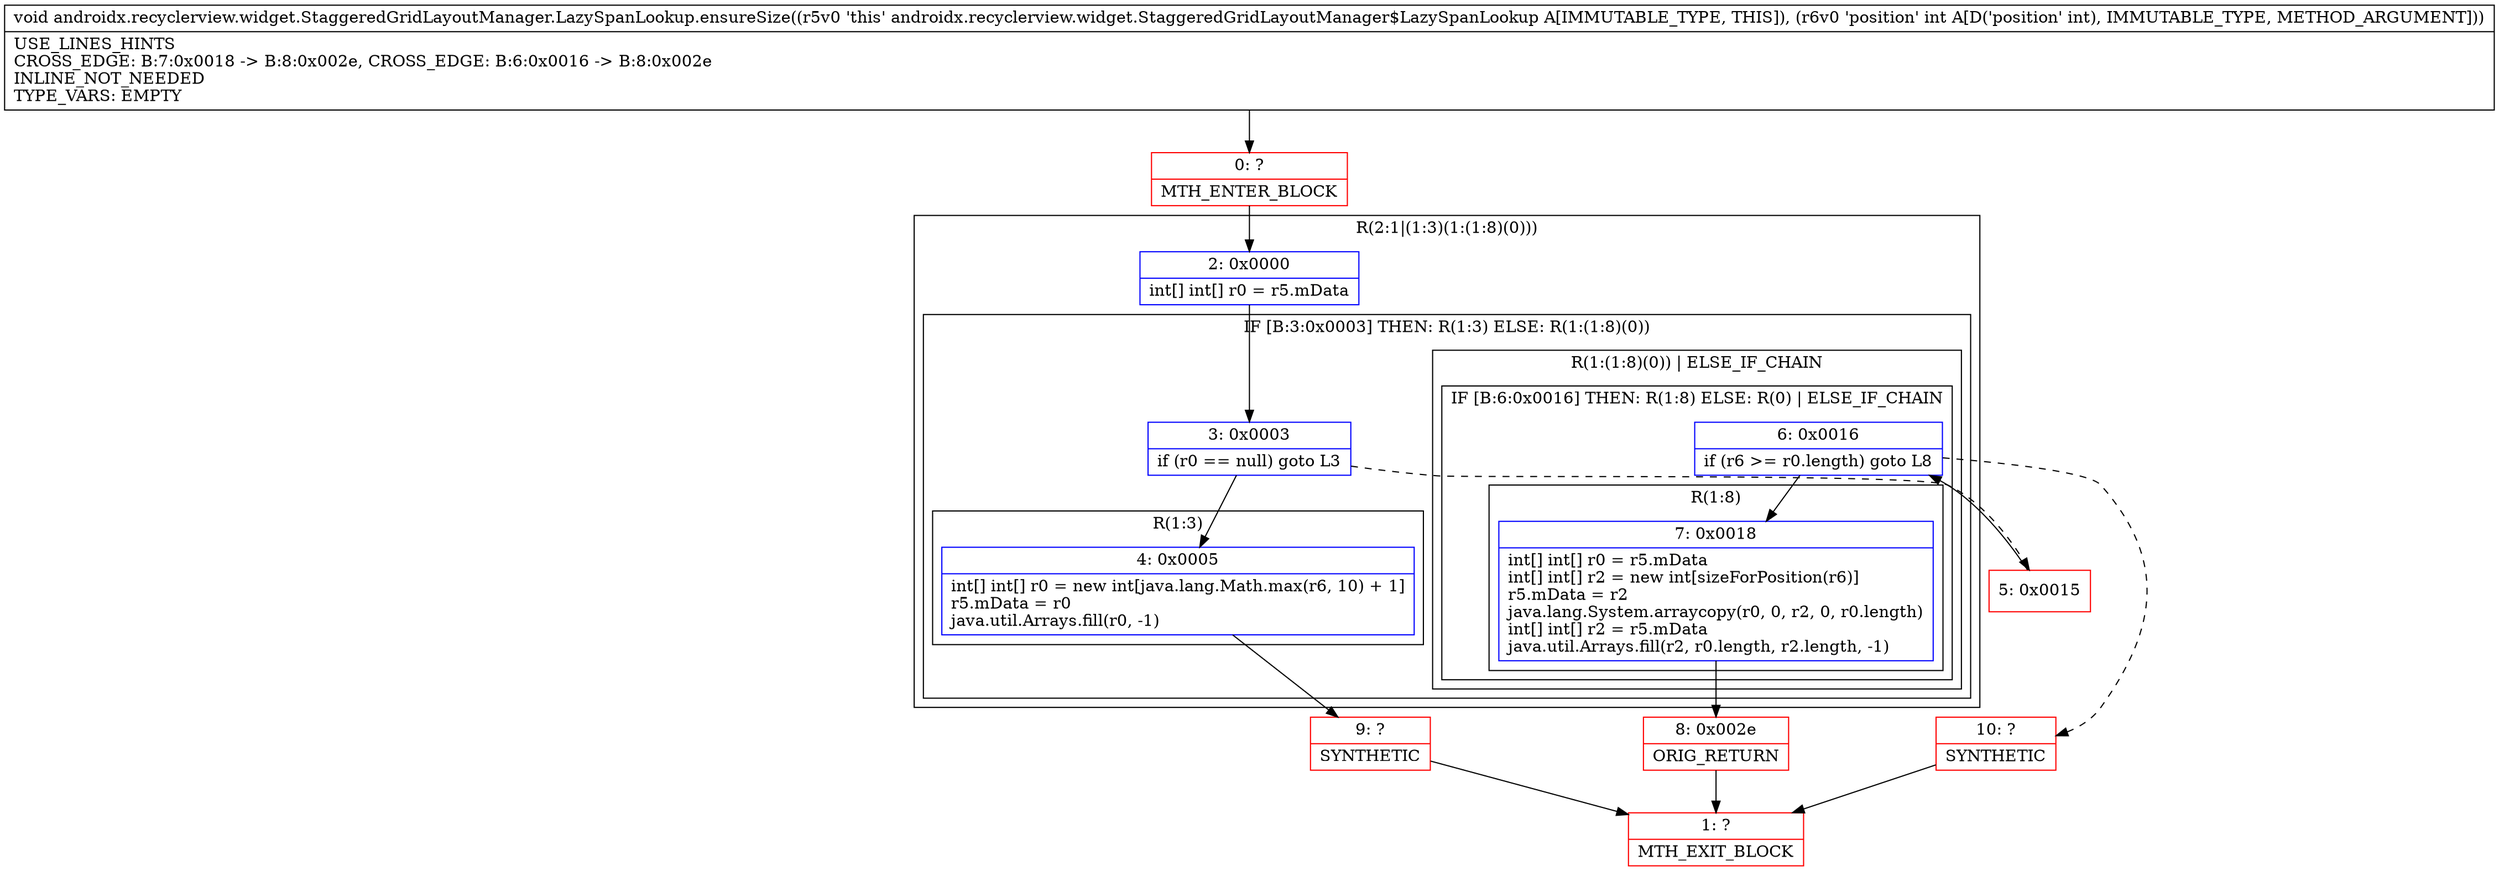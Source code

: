 digraph "CFG forandroidx.recyclerview.widget.StaggeredGridLayoutManager.LazySpanLookup.ensureSize(I)V" {
subgraph cluster_Region_691594892 {
label = "R(2:1|(1:3)(1:(1:8)(0)))";
node [shape=record,color=blue];
Node_2 [shape=record,label="{2\:\ 0x0000|int[] int[] r0 = r5.mData\l}"];
subgraph cluster_IfRegion_55735934 {
label = "IF [B:3:0x0003] THEN: R(1:3) ELSE: R(1:(1:8)(0))";
node [shape=record,color=blue];
Node_3 [shape=record,label="{3\:\ 0x0003|if (r0 == null) goto L3\l}"];
subgraph cluster_Region_1920455778 {
label = "R(1:3)";
node [shape=record,color=blue];
Node_4 [shape=record,label="{4\:\ 0x0005|int[] int[] r0 = new int[java.lang.Math.max(r6, 10) + 1]\lr5.mData = r0\ljava.util.Arrays.fill(r0, \-1)\l}"];
}
subgraph cluster_Region_1654249230 {
label = "R(1:(1:8)(0)) | ELSE_IF_CHAIN\l";
node [shape=record,color=blue];
subgraph cluster_IfRegion_2064754896 {
label = "IF [B:6:0x0016] THEN: R(1:8) ELSE: R(0) | ELSE_IF_CHAIN\l";
node [shape=record,color=blue];
Node_6 [shape=record,label="{6\:\ 0x0016|if (r6 \>= r0.length) goto L8\l}"];
subgraph cluster_Region_471158250 {
label = "R(1:8)";
node [shape=record,color=blue];
Node_7 [shape=record,label="{7\:\ 0x0018|int[] int[] r0 = r5.mData\lint[] int[] r2 = new int[sizeForPosition(r6)]\lr5.mData = r2\ljava.lang.System.arraycopy(r0, 0, r2, 0, r0.length)\lint[] int[] r2 = r5.mData\ljava.util.Arrays.fill(r2, r0.length, r2.length, \-1)\l}"];
}
subgraph cluster_Region_388378076 {
label = "R(0)";
node [shape=record,color=blue];
}
}
}
}
}
Node_0 [shape=record,color=red,label="{0\:\ ?|MTH_ENTER_BLOCK\l}"];
Node_9 [shape=record,color=red,label="{9\:\ ?|SYNTHETIC\l}"];
Node_1 [shape=record,color=red,label="{1\:\ ?|MTH_EXIT_BLOCK\l}"];
Node_5 [shape=record,color=red,label="{5\:\ 0x0015}"];
Node_8 [shape=record,color=red,label="{8\:\ 0x002e|ORIG_RETURN\l}"];
Node_10 [shape=record,color=red,label="{10\:\ ?|SYNTHETIC\l}"];
MethodNode[shape=record,label="{void androidx.recyclerview.widget.StaggeredGridLayoutManager.LazySpanLookup.ensureSize((r5v0 'this' androidx.recyclerview.widget.StaggeredGridLayoutManager$LazySpanLookup A[IMMUTABLE_TYPE, THIS]), (r6v0 'position' int A[D('position' int), IMMUTABLE_TYPE, METHOD_ARGUMENT]))  | USE_LINES_HINTS\lCROSS_EDGE: B:7:0x0018 \-\> B:8:0x002e, CROSS_EDGE: B:6:0x0016 \-\> B:8:0x002e\lINLINE_NOT_NEEDED\lTYPE_VARS: EMPTY\l}"];
MethodNode -> Node_0;Node_2 -> Node_3;
Node_3 -> Node_4;
Node_3 -> Node_5[style=dashed];
Node_4 -> Node_9;
Node_6 -> Node_7;
Node_6 -> Node_10[style=dashed];
Node_7 -> Node_8;
Node_0 -> Node_2;
Node_9 -> Node_1;
Node_5 -> Node_6;
Node_8 -> Node_1;
Node_10 -> Node_1;
}

